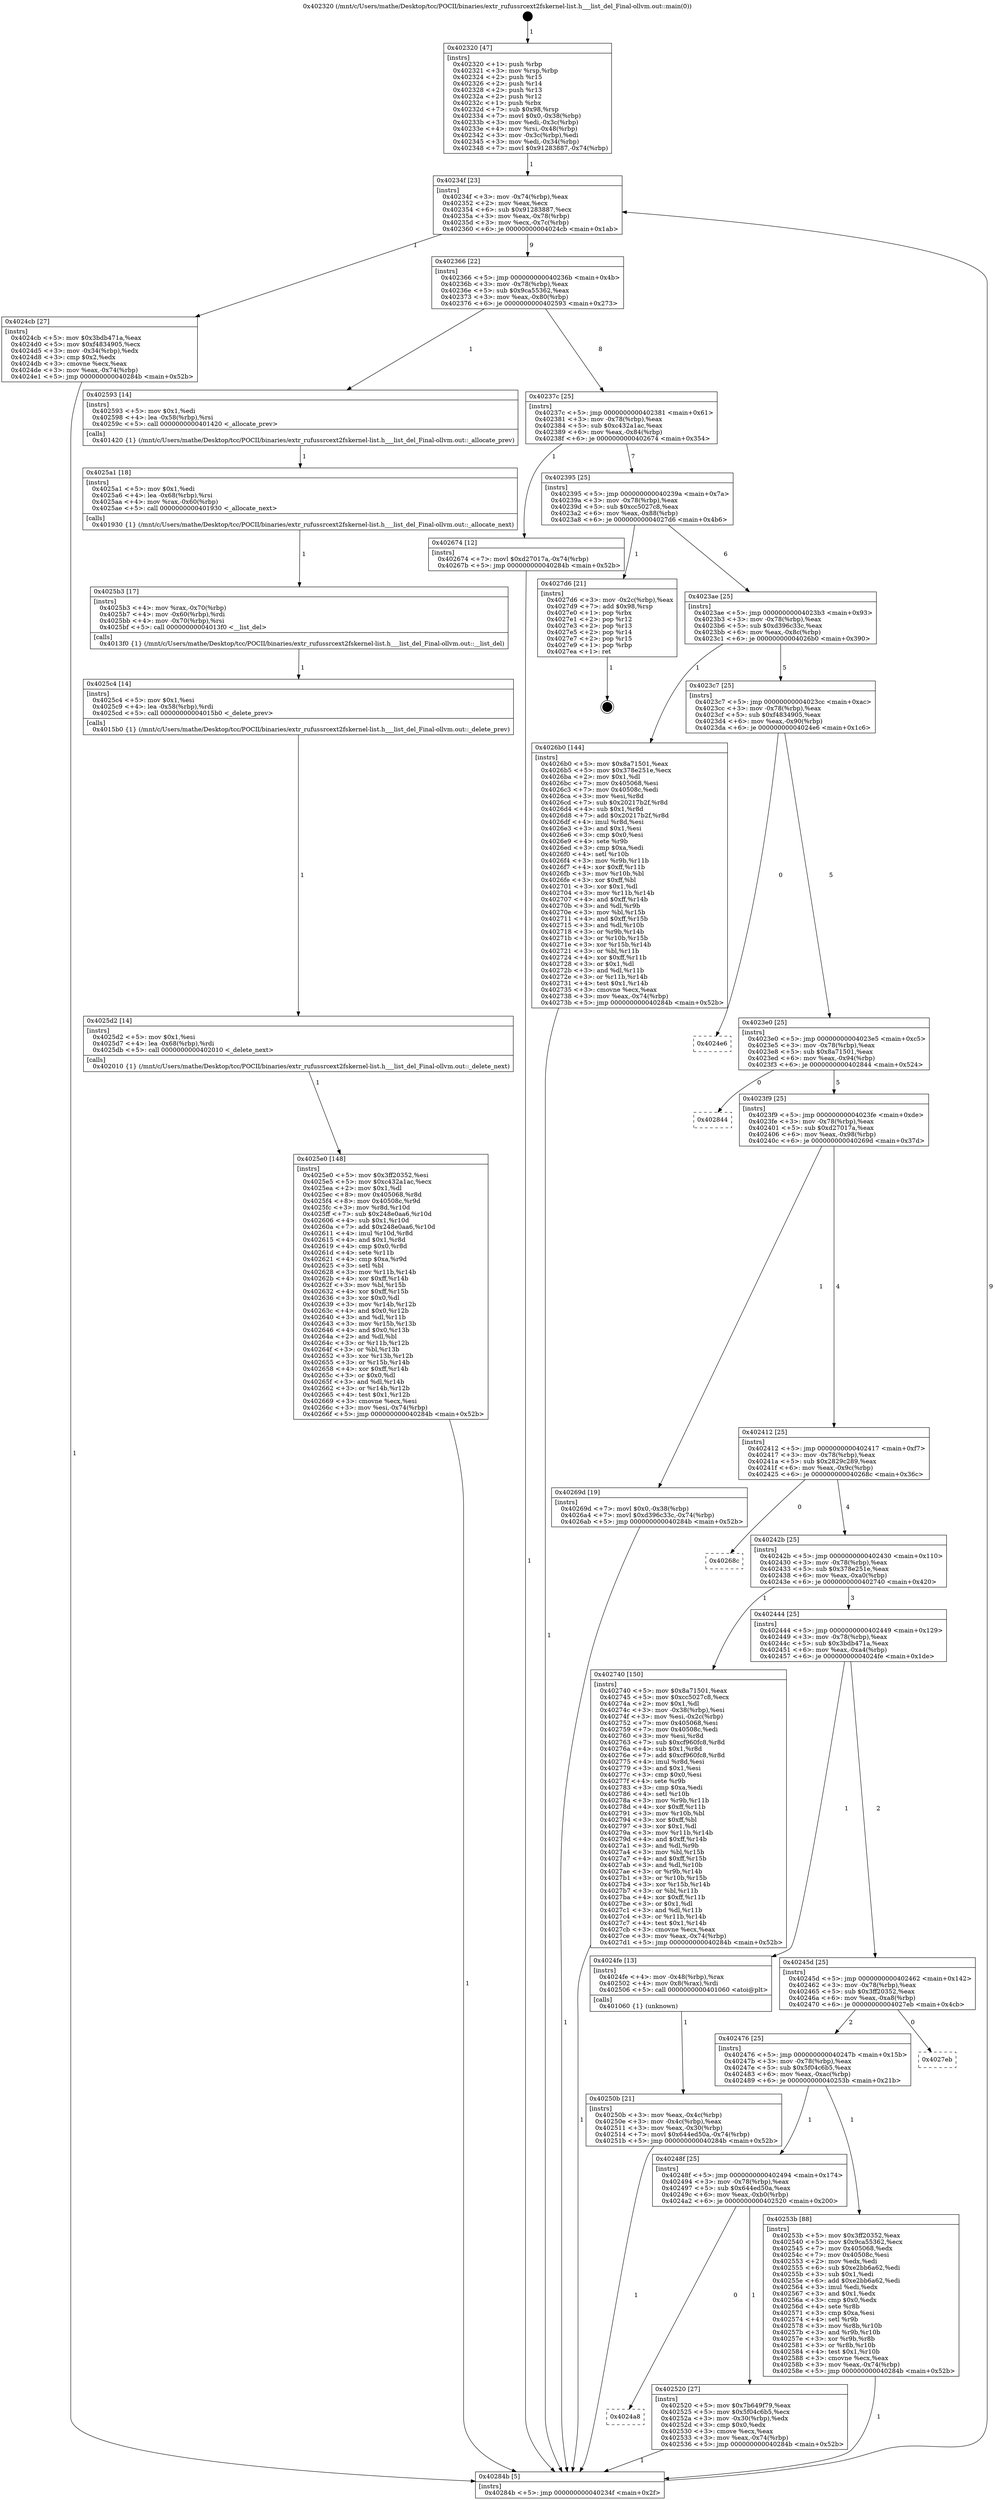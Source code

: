 digraph "0x402320" {
  label = "0x402320 (/mnt/c/Users/mathe/Desktop/tcc/POCII/binaries/extr_rufussrcext2fskernel-list.h___list_del_Final-ollvm.out::main(0))"
  labelloc = "t"
  node[shape=record]

  Entry [label="",width=0.3,height=0.3,shape=circle,fillcolor=black,style=filled]
  "0x40234f" [label="{
     0x40234f [23]\l
     | [instrs]\l
     &nbsp;&nbsp;0x40234f \<+3\>: mov -0x74(%rbp),%eax\l
     &nbsp;&nbsp;0x402352 \<+2\>: mov %eax,%ecx\l
     &nbsp;&nbsp;0x402354 \<+6\>: sub $0x91283887,%ecx\l
     &nbsp;&nbsp;0x40235a \<+3\>: mov %eax,-0x78(%rbp)\l
     &nbsp;&nbsp;0x40235d \<+3\>: mov %ecx,-0x7c(%rbp)\l
     &nbsp;&nbsp;0x402360 \<+6\>: je 00000000004024cb \<main+0x1ab\>\l
  }"]
  "0x4024cb" [label="{
     0x4024cb [27]\l
     | [instrs]\l
     &nbsp;&nbsp;0x4024cb \<+5\>: mov $0x3bdb471a,%eax\l
     &nbsp;&nbsp;0x4024d0 \<+5\>: mov $0xf4834905,%ecx\l
     &nbsp;&nbsp;0x4024d5 \<+3\>: mov -0x34(%rbp),%edx\l
     &nbsp;&nbsp;0x4024d8 \<+3\>: cmp $0x2,%edx\l
     &nbsp;&nbsp;0x4024db \<+3\>: cmovne %ecx,%eax\l
     &nbsp;&nbsp;0x4024de \<+3\>: mov %eax,-0x74(%rbp)\l
     &nbsp;&nbsp;0x4024e1 \<+5\>: jmp 000000000040284b \<main+0x52b\>\l
  }"]
  "0x402366" [label="{
     0x402366 [22]\l
     | [instrs]\l
     &nbsp;&nbsp;0x402366 \<+5\>: jmp 000000000040236b \<main+0x4b\>\l
     &nbsp;&nbsp;0x40236b \<+3\>: mov -0x78(%rbp),%eax\l
     &nbsp;&nbsp;0x40236e \<+5\>: sub $0x9ca55362,%eax\l
     &nbsp;&nbsp;0x402373 \<+3\>: mov %eax,-0x80(%rbp)\l
     &nbsp;&nbsp;0x402376 \<+6\>: je 0000000000402593 \<main+0x273\>\l
  }"]
  "0x40284b" [label="{
     0x40284b [5]\l
     | [instrs]\l
     &nbsp;&nbsp;0x40284b \<+5\>: jmp 000000000040234f \<main+0x2f\>\l
  }"]
  "0x402320" [label="{
     0x402320 [47]\l
     | [instrs]\l
     &nbsp;&nbsp;0x402320 \<+1\>: push %rbp\l
     &nbsp;&nbsp;0x402321 \<+3\>: mov %rsp,%rbp\l
     &nbsp;&nbsp;0x402324 \<+2\>: push %r15\l
     &nbsp;&nbsp;0x402326 \<+2\>: push %r14\l
     &nbsp;&nbsp;0x402328 \<+2\>: push %r13\l
     &nbsp;&nbsp;0x40232a \<+2\>: push %r12\l
     &nbsp;&nbsp;0x40232c \<+1\>: push %rbx\l
     &nbsp;&nbsp;0x40232d \<+7\>: sub $0x98,%rsp\l
     &nbsp;&nbsp;0x402334 \<+7\>: movl $0x0,-0x38(%rbp)\l
     &nbsp;&nbsp;0x40233b \<+3\>: mov %edi,-0x3c(%rbp)\l
     &nbsp;&nbsp;0x40233e \<+4\>: mov %rsi,-0x48(%rbp)\l
     &nbsp;&nbsp;0x402342 \<+3\>: mov -0x3c(%rbp),%edi\l
     &nbsp;&nbsp;0x402345 \<+3\>: mov %edi,-0x34(%rbp)\l
     &nbsp;&nbsp;0x402348 \<+7\>: movl $0x91283887,-0x74(%rbp)\l
  }"]
  Exit [label="",width=0.3,height=0.3,shape=circle,fillcolor=black,style=filled,peripheries=2]
  "0x402593" [label="{
     0x402593 [14]\l
     | [instrs]\l
     &nbsp;&nbsp;0x402593 \<+5\>: mov $0x1,%edi\l
     &nbsp;&nbsp;0x402598 \<+4\>: lea -0x58(%rbp),%rsi\l
     &nbsp;&nbsp;0x40259c \<+5\>: call 0000000000401420 \<_allocate_prev\>\l
     | [calls]\l
     &nbsp;&nbsp;0x401420 \{1\} (/mnt/c/Users/mathe/Desktop/tcc/POCII/binaries/extr_rufussrcext2fskernel-list.h___list_del_Final-ollvm.out::_allocate_prev)\l
  }"]
  "0x40237c" [label="{
     0x40237c [25]\l
     | [instrs]\l
     &nbsp;&nbsp;0x40237c \<+5\>: jmp 0000000000402381 \<main+0x61\>\l
     &nbsp;&nbsp;0x402381 \<+3\>: mov -0x78(%rbp),%eax\l
     &nbsp;&nbsp;0x402384 \<+5\>: sub $0xc432a1ac,%eax\l
     &nbsp;&nbsp;0x402389 \<+6\>: mov %eax,-0x84(%rbp)\l
     &nbsp;&nbsp;0x40238f \<+6\>: je 0000000000402674 \<main+0x354\>\l
  }"]
  "0x4025e0" [label="{
     0x4025e0 [148]\l
     | [instrs]\l
     &nbsp;&nbsp;0x4025e0 \<+5\>: mov $0x3ff20352,%esi\l
     &nbsp;&nbsp;0x4025e5 \<+5\>: mov $0xc432a1ac,%ecx\l
     &nbsp;&nbsp;0x4025ea \<+2\>: mov $0x1,%dl\l
     &nbsp;&nbsp;0x4025ec \<+8\>: mov 0x405068,%r8d\l
     &nbsp;&nbsp;0x4025f4 \<+8\>: mov 0x40508c,%r9d\l
     &nbsp;&nbsp;0x4025fc \<+3\>: mov %r8d,%r10d\l
     &nbsp;&nbsp;0x4025ff \<+7\>: sub $0x248e0aa6,%r10d\l
     &nbsp;&nbsp;0x402606 \<+4\>: sub $0x1,%r10d\l
     &nbsp;&nbsp;0x40260a \<+7\>: add $0x248e0aa6,%r10d\l
     &nbsp;&nbsp;0x402611 \<+4\>: imul %r10d,%r8d\l
     &nbsp;&nbsp;0x402615 \<+4\>: and $0x1,%r8d\l
     &nbsp;&nbsp;0x402619 \<+4\>: cmp $0x0,%r8d\l
     &nbsp;&nbsp;0x40261d \<+4\>: sete %r11b\l
     &nbsp;&nbsp;0x402621 \<+4\>: cmp $0xa,%r9d\l
     &nbsp;&nbsp;0x402625 \<+3\>: setl %bl\l
     &nbsp;&nbsp;0x402628 \<+3\>: mov %r11b,%r14b\l
     &nbsp;&nbsp;0x40262b \<+4\>: xor $0xff,%r14b\l
     &nbsp;&nbsp;0x40262f \<+3\>: mov %bl,%r15b\l
     &nbsp;&nbsp;0x402632 \<+4\>: xor $0xff,%r15b\l
     &nbsp;&nbsp;0x402636 \<+3\>: xor $0x0,%dl\l
     &nbsp;&nbsp;0x402639 \<+3\>: mov %r14b,%r12b\l
     &nbsp;&nbsp;0x40263c \<+4\>: and $0x0,%r12b\l
     &nbsp;&nbsp;0x402640 \<+3\>: and %dl,%r11b\l
     &nbsp;&nbsp;0x402643 \<+3\>: mov %r15b,%r13b\l
     &nbsp;&nbsp;0x402646 \<+4\>: and $0x0,%r13b\l
     &nbsp;&nbsp;0x40264a \<+2\>: and %dl,%bl\l
     &nbsp;&nbsp;0x40264c \<+3\>: or %r11b,%r12b\l
     &nbsp;&nbsp;0x40264f \<+3\>: or %bl,%r13b\l
     &nbsp;&nbsp;0x402652 \<+3\>: xor %r13b,%r12b\l
     &nbsp;&nbsp;0x402655 \<+3\>: or %r15b,%r14b\l
     &nbsp;&nbsp;0x402658 \<+4\>: xor $0xff,%r14b\l
     &nbsp;&nbsp;0x40265c \<+3\>: or $0x0,%dl\l
     &nbsp;&nbsp;0x40265f \<+3\>: and %dl,%r14b\l
     &nbsp;&nbsp;0x402662 \<+3\>: or %r14b,%r12b\l
     &nbsp;&nbsp;0x402665 \<+4\>: test $0x1,%r12b\l
     &nbsp;&nbsp;0x402669 \<+3\>: cmovne %ecx,%esi\l
     &nbsp;&nbsp;0x40266c \<+3\>: mov %esi,-0x74(%rbp)\l
     &nbsp;&nbsp;0x40266f \<+5\>: jmp 000000000040284b \<main+0x52b\>\l
  }"]
  "0x402674" [label="{
     0x402674 [12]\l
     | [instrs]\l
     &nbsp;&nbsp;0x402674 \<+7\>: movl $0xd27017a,-0x74(%rbp)\l
     &nbsp;&nbsp;0x40267b \<+5\>: jmp 000000000040284b \<main+0x52b\>\l
  }"]
  "0x402395" [label="{
     0x402395 [25]\l
     | [instrs]\l
     &nbsp;&nbsp;0x402395 \<+5\>: jmp 000000000040239a \<main+0x7a\>\l
     &nbsp;&nbsp;0x40239a \<+3\>: mov -0x78(%rbp),%eax\l
     &nbsp;&nbsp;0x40239d \<+5\>: sub $0xcc5027c8,%eax\l
     &nbsp;&nbsp;0x4023a2 \<+6\>: mov %eax,-0x88(%rbp)\l
     &nbsp;&nbsp;0x4023a8 \<+6\>: je 00000000004027d6 \<main+0x4b6\>\l
  }"]
  "0x4025d2" [label="{
     0x4025d2 [14]\l
     | [instrs]\l
     &nbsp;&nbsp;0x4025d2 \<+5\>: mov $0x1,%esi\l
     &nbsp;&nbsp;0x4025d7 \<+4\>: lea -0x68(%rbp),%rdi\l
     &nbsp;&nbsp;0x4025db \<+5\>: call 0000000000402010 \<_delete_next\>\l
     | [calls]\l
     &nbsp;&nbsp;0x402010 \{1\} (/mnt/c/Users/mathe/Desktop/tcc/POCII/binaries/extr_rufussrcext2fskernel-list.h___list_del_Final-ollvm.out::_delete_next)\l
  }"]
  "0x4027d6" [label="{
     0x4027d6 [21]\l
     | [instrs]\l
     &nbsp;&nbsp;0x4027d6 \<+3\>: mov -0x2c(%rbp),%eax\l
     &nbsp;&nbsp;0x4027d9 \<+7\>: add $0x98,%rsp\l
     &nbsp;&nbsp;0x4027e0 \<+1\>: pop %rbx\l
     &nbsp;&nbsp;0x4027e1 \<+2\>: pop %r12\l
     &nbsp;&nbsp;0x4027e3 \<+2\>: pop %r13\l
     &nbsp;&nbsp;0x4027e5 \<+2\>: pop %r14\l
     &nbsp;&nbsp;0x4027e7 \<+2\>: pop %r15\l
     &nbsp;&nbsp;0x4027e9 \<+1\>: pop %rbp\l
     &nbsp;&nbsp;0x4027ea \<+1\>: ret\l
  }"]
  "0x4023ae" [label="{
     0x4023ae [25]\l
     | [instrs]\l
     &nbsp;&nbsp;0x4023ae \<+5\>: jmp 00000000004023b3 \<main+0x93\>\l
     &nbsp;&nbsp;0x4023b3 \<+3\>: mov -0x78(%rbp),%eax\l
     &nbsp;&nbsp;0x4023b6 \<+5\>: sub $0xd396c33c,%eax\l
     &nbsp;&nbsp;0x4023bb \<+6\>: mov %eax,-0x8c(%rbp)\l
     &nbsp;&nbsp;0x4023c1 \<+6\>: je 00000000004026b0 \<main+0x390\>\l
  }"]
  "0x4025c4" [label="{
     0x4025c4 [14]\l
     | [instrs]\l
     &nbsp;&nbsp;0x4025c4 \<+5\>: mov $0x1,%esi\l
     &nbsp;&nbsp;0x4025c9 \<+4\>: lea -0x58(%rbp),%rdi\l
     &nbsp;&nbsp;0x4025cd \<+5\>: call 00000000004015b0 \<_delete_prev\>\l
     | [calls]\l
     &nbsp;&nbsp;0x4015b0 \{1\} (/mnt/c/Users/mathe/Desktop/tcc/POCII/binaries/extr_rufussrcext2fskernel-list.h___list_del_Final-ollvm.out::_delete_prev)\l
  }"]
  "0x4026b0" [label="{
     0x4026b0 [144]\l
     | [instrs]\l
     &nbsp;&nbsp;0x4026b0 \<+5\>: mov $0x8a71501,%eax\l
     &nbsp;&nbsp;0x4026b5 \<+5\>: mov $0x378e251e,%ecx\l
     &nbsp;&nbsp;0x4026ba \<+2\>: mov $0x1,%dl\l
     &nbsp;&nbsp;0x4026bc \<+7\>: mov 0x405068,%esi\l
     &nbsp;&nbsp;0x4026c3 \<+7\>: mov 0x40508c,%edi\l
     &nbsp;&nbsp;0x4026ca \<+3\>: mov %esi,%r8d\l
     &nbsp;&nbsp;0x4026cd \<+7\>: sub $0x20217b2f,%r8d\l
     &nbsp;&nbsp;0x4026d4 \<+4\>: sub $0x1,%r8d\l
     &nbsp;&nbsp;0x4026d8 \<+7\>: add $0x20217b2f,%r8d\l
     &nbsp;&nbsp;0x4026df \<+4\>: imul %r8d,%esi\l
     &nbsp;&nbsp;0x4026e3 \<+3\>: and $0x1,%esi\l
     &nbsp;&nbsp;0x4026e6 \<+3\>: cmp $0x0,%esi\l
     &nbsp;&nbsp;0x4026e9 \<+4\>: sete %r9b\l
     &nbsp;&nbsp;0x4026ed \<+3\>: cmp $0xa,%edi\l
     &nbsp;&nbsp;0x4026f0 \<+4\>: setl %r10b\l
     &nbsp;&nbsp;0x4026f4 \<+3\>: mov %r9b,%r11b\l
     &nbsp;&nbsp;0x4026f7 \<+4\>: xor $0xff,%r11b\l
     &nbsp;&nbsp;0x4026fb \<+3\>: mov %r10b,%bl\l
     &nbsp;&nbsp;0x4026fe \<+3\>: xor $0xff,%bl\l
     &nbsp;&nbsp;0x402701 \<+3\>: xor $0x1,%dl\l
     &nbsp;&nbsp;0x402704 \<+3\>: mov %r11b,%r14b\l
     &nbsp;&nbsp;0x402707 \<+4\>: and $0xff,%r14b\l
     &nbsp;&nbsp;0x40270b \<+3\>: and %dl,%r9b\l
     &nbsp;&nbsp;0x40270e \<+3\>: mov %bl,%r15b\l
     &nbsp;&nbsp;0x402711 \<+4\>: and $0xff,%r15b\l
     &nbsp;&nbsp;0x402715 \<+3\>: and %dl,%r10b\l
     &nbsp;&nbsp;0x402718 \<+3\>: or %r9b,%r14b\l
     &nbsp;&nbsp;0x40271b \<+3\>: or %r10b,%r15b\l
     &nbsp;&nbsp;0x40271e \<+3\>: xor %r15b,%r14b\l
     &nbsp;&nbsp;0x402721 \<+3\>: or %bl,%r11b\l
     &nbsp;&nbsp;0x402724 \<+4\>: xor $0xff,%r11b\l
     &nbsp;&nbsp;0x402728 \<+3\>: or $0x1,%dl\l
     &nbsp;&nbsp;0x40272b \<+3\>: and %dl,%r11b\l
     &nbsp;&nbsp;0x40272e \<+3\>: or %r11b,%r14b\l
     &nbsp;&nbsp;0x402731 \<+4\>: test $0x1,%r14b\l
     &nbsp;&nbsp;0x402735 \<+3\>: cmovne %ecx,%eax\l
     &nbsp;&nbsp;0x402738 \<+3\>: mov %eax,-0x74(%rbp)\l
     &nbsp;&nbsp;0x40273b \<+5\>: jmp 000000000040284b \<main+0x52b\>\l
  }"]
  "0x4023c7" [label="{
     0x4023c7 [25]\l
     | [instrs]\l
     &nbsp;&nbsp;0x4023c7 \<+5\>: jmp 00000000004023cc \<main+0xac\>\l
     &nbsp;&nbsp;0x4023cc \<+3\>: mov -0x78(%rbp),%eax\l
     &nbsp;&nbsp;0x4023cf \<+5\>: sub $0xf4834905,%eax\l
     &nbsp;&nbsp;0x4023d4 \<+6\>: mov %eax,-0x90(%rbp)\l
     &nbsp;&nbsp;0x4023da \<+6\>: je 00000000004024e6 \<main+0x1c6\>\l
  }"]
  "0x4025b3" [label="{
     0x4025b3 [17]\l
     | [instrs]\l
     &nbsp;&nbsp;0x4025b3 \<+4\>: mov %rax,-0x70(%rbp)\l
     &nbsp;&nbsp;0x4025b7 \<+4\>: mov -0x60(%rbp),%rdi\l
     &nbsp;&nbsp;0x4025bb \<+4\>: mov -0x70(%rbp),%rsi\l
     &nbsp;&nbsp;0x4025bf \<+5\>: call 00000000004013f0 \<__list_del\>\l
     | [calls]\l
     &nbsp;&nbsp;0x4013f0 \{1\} (/mnt/c/Users/mathe/Desktop/tcc/POCII/binaries/extr_rufussrcext2fskernel-list.h___list_del_Final-ollvm.out::__list_del)\l
  }"]
  "0x4024e6" [label="{
     0x4024e6\l
  }", style=dashed]
  "0x4023e0" [label="{
     0x4023e0 [25]\l
     | [instrs]\l
     &nbsp;&nbsp;0x4023e0 \<+5\>: jmp 00000000004023e5 \<main+0xc5\>\l
     &nbsp;&nbsp;0x4023e5 \<+3\>: mov -0x78(%rbp),%eax\l
     &nbsp;&nbsp;0x4023e8 \<+5\>: sub $0x8a71501,%eax\l
     &nbsp;&nbsp;0x4023ed \<+6\>: mov %eax,-0x94(%rbp)\l
     &nbsp;&nbsp;0x4023f3 \<+6\>: je 0000000000402844 \<main+0x524\>\l
  }"]
  "0x4025a1" [label="{
     0x4025a1 [18]\l
     | [instrs]\l
     &nbsp;&nbsp;0x4025a1 \<+5\>: mov $0x1,%edi\l
     &nbsp;&nbsp;0x4025a6 \<+4\>: lea -0x68(%rbp),%rsi\l
     &nbsp;&nbsp;0x4025aa \<+4\>: mov %rax,-0x60(%rbp)\l
     &nbsp;&nbsp;0x4025ae \<+5\>: call 0000000000401930 \<_allocate_next\>\l
     | [calls]\l
     &nbsp;&nbsp;0x401930 \{1\} (/mnt/c/Users/mathe/Desktop/tcc/POCII/binaries/extr_rufussrcext2fskernel-list.h___list_del_Final-ollvm.out::_allocate_next)\l
  }"]
  "0x402844" [label="{
     0x402844\l
  }", style=dashed]
  "0x4023f9" [label="{
     0x4023f9 [25]\l
     | [instrs]\l
     &nbsp;&nbsp;0x4023f9 \<+5\>: jmp 00000000004023fe \<main+0xde\>\l
     &nbsp;&nbsp;0x4023fe \<+3\>: mov -0x78(%rbp),%eax\l
     &nbsp;&nbsp;0x402401 \<+5\>: sub $0xd27017a,%eax\l
     &nbsp;&nbsp;0x402406 \<+6\>: mov %eax,-0x98(%rbp)\l
     &nbsp;&nbsp;0x40240c \<+6\>: je 000000000040269d \<main+0x37d\>\l
  }"]
  "0x4024a8" [label="{
     0x4024a8\l
  }", style=dashed]
  "0x40269d" [label="{
     0x40269d [19]\l
     | [instrs]\l
     &nbsp;&nbsp;0x40269d \<+7\>: movl $0x0,-0x38(%rbp)\l
     &nbsp;&nbsp;0x4026a4 \<+7\>: movl $0xd396c33c,-0x74(%rbp)\l
     &nbsp;&nbsp;0x4026ab \<+5\>: jmp 000000000040284b \<main+0x52b\>\l
  }"]
  "0x402412" [label="{
     0x402412 [25]\l
     | [instrs]\l
     &nbsp;&nbsp;0x402412 \<+5\>: jmp 0000000000402417 \<main+0xf7\>\l
     &nbsp;&nbsp;0x402417 \<+3\>: mov -0x78(%rbp),%eax\l
     &nbsp;&nbsp;0x40241a \<+5\>: sub $0x2829c289,%eax\l
     &nbsp;&nbsp;0x40241f \<+6\>: mov %eax,-0x9c(%rbp)\l
     &nbsp;&nbsp;0x402425 \<+6\>: je 000000000040268c \<main+0x36c\>\l
  }"]
  "0x402520" [label="{
     0x402520 [27]\l
     | [instrs]\l
     &nbsp;&nbsp;0x402520 \<+5\>: mov $0x7b649f79,%eax\l
     &nbsp;&nbsp;0x402525 \<+5\>: mov $0x5f04c6b5,%ecx\l
     &nbsp;&nbsp;0x40252a \<+3\>: mov -0x30(%rbp),%edx\l
     &nbsp;&nbsp;0x40252d \<+3\>: cmp $0x0,%edx\l
     &nbsp;&nbsp;0x402530 \<+3\>: cmove %ecx,%eax\l
     &nbsp;&nbsp;0x402533 \<+3\>: mov %eax,-0x74(%rbp)\l
     &nbsp;&nbsp;0x402536 \<+5\>: jmp 000000000040284b \<main+0x52b\>\l
  }"]
  "0x40268c" [label="{
     0x40268c\l
  }", style=dashed]
  "0x40242b" [label="{
     0x40242b [25]\l
     | [instrs]\l
     &nbsp;&nbsp;0x40242b \<+5\>: jmp 0000000000402430 \<main+0x110\>\l
     &nbsp;&nbsp;0x402430 \<+3\>: mov -0x78(%rbp),%eax\l
     &nbsp;&nbsp;0x402433 \<+5\>: sub $0x378e251e,%eax\l
     &nbsp;&nbsp;0x402438 \<+6\>: mov %eax,-0xa0(%rbp)\l
     &nbsp;&nbsp;0x40243e \<+6\>: je 0000000000402740 \<main+0x420\>\l
  }"]
  "0x40248f" [label="{
     0x40248f [25]\l
     | [instrs]\l
     &nbsp;&nbsp;0x40248f \<+5\>: jmp 0000000000402494 \<main+0x174\>\l
     &nbsp;&nbsp;0x402494 \<+3\>: mov -0x78(%rbp),%eax\l
     &nbsp;&nbsp;0x402497 \<+5\>: sub $0x644ed50a,%eax\l
     &nbsp;&nbsp;0x40249c \<+6\>: mov %eax,-0xb0(%rbp)\l
     &nbsp;&nbsp;0x4024a2 \<+6\>: je 0000000000402520 \<main+0x200\>\l
  }"]
  "0x402740" [label="{
     0x402740 [150]\l
     | [instrs]\l
     &nbsp;&nbsp;0x402740 \<+5\>: mov $0x8a71501,%eax\l
     &nbsp;&nbsp;0x402745 \<+5\>: mov $0xcc5027c8,%ecx\l
     &nbsp;&nbsp;0x40274a \<+2\>: mov $0x1,%dl\l
     &nbsp;&nbsp;0x40274c \<+3\>: mov -0x38(%rbp),%esi\l
     &nbsp;&nbsp;0x40274f \<+3\>: mov %esi,-0x2c(%rbp)\l
     &nbsp;&nbsp;0x402752 \<+7\>: mov 0x405068,%esi\l
     &nbsp;&nbsp;0x402759 \<+7\>: mov 0x40508c,%edi\l
     &nbsp;&nbsp;0x402760 \<+3\>: mov %esi,%r8d\l
     &nbsp;&nbsp;0x402763 \<+7\>: sub $0xcf960fc8,%r8d\l
     &nbsp;&nbsp;0x40276a \<+4\>: sub $0x1,%r8d\l
     &nbsp;&nbsp;0x40276e \<+7\>: add $0xcf960fc8,%r8d\l
     &nbsp;&nbsp;0x402775 \<+4\>: imul %r8d,%esi\l
     &nbsp;&nbsp;0x402779 \<+3\>: and $0x1,%esi\l
     &nbsp;&nbsp;0x40277c \<+3\>: cmp $0x0,%esi\l
     &nbsp;&nbsp;0x40277f \<+4\>: sete %r9b\l
     &nbsp;&nbsp;0x402783 \<+3\>: cmp $0xa,%edi\l
     &nbsp;&nbsp;0x402786 \<+4\>: setl %r10b\l
     &nbsp;&nbsp;0x40278a \<+3\>: mov %r9b,%r11b\l
     &nbsp;&nbsp;0x40278d \<+4\>: xor $0xff,%r11b\l
     &nbsp;&nbsp;0x402791 \<+3\>: mov %r10b,%bl\l
     &nbsp;&nbsp;0x402794 \<+3\>: xor $0xff,%bl\l
     &nbsp;&nbsp;0x402797 \<+3\>: xor $0x1,%dl\l
     &nbsp;&nbsp;0x40279a \<+3\>: mov %r11b,%r14b\l
     &nbsp;&nbsp;0x40279d \<+4\>: and $0xff,%r14b\l
     &nbsp;&nbsp;0x4027a1 \<+3\>: and %dl,%r9b\l
     &nbsp;&nbsp;0x4027a4 \<+3\>: mov %bl,%r15b\l
     &nbsp;&nbsp;0x4027a7 \<+4\>: and $0xff,%r15b\l
     &nbsp;&nbsp;0x4027ab \<+3\>: and %dl,%r10b\l
     &nbsp;&nbsp;0x4027ae \<+3\>: or %r9b,%r14b\l
     &nbsp;&nbsp;0x4027b1 \<+3\>: or %r10b,%r15b\l
     &nbsp;&nbsp;0x4027b4 \<+3\>: xor %r15b,%r14b\l
     &nbsp;&nbsp;0x4027b7 \<+3\>: or %bl,%r11b\l
     &nbsp;&nbsp;0x4027ba \<+4\>: xor $0xff,%r11b\l
     &nbsp;&nbsp;0x4027be \<+3\>: or $0x1,%dl\l
     &nbsp;&nbsp;0x4027c1 \<+3\>: and %dl,%r11b\l
     &nbsp;&nbsp;0x4027c4 \<+3\>: or %r11b,%r14b\l
     &nbsp;&nbsp;0x4027c7 \<+4\>: test $0x1,%r14b\l
     &nbsp;&nbsp;0x4027cb \<+3\>: cmovne %ecx,%eax\l
     &nbsp;&nbsp;0x4027ce \<+3\>: mov %eax,-0x74(%rbp)\l
     &nbsp;&nbsp;0x4027d1 \<+5\>: jmp 000000000040284b \<main+0x52b\>\l
  }"]
  "0x402444" [label="{
     0x402444 [25]\l
     | [instrs]\l
     &nbsp;&nbsp;0x402444 \<+5\>: jmp 0000000000402449 \<main+0x129\>\l
     &nbsp;&nbsp;0x402449 \<+3\>: mov -0x78(%rbp),%eax\l
     &nbsp;&nbsp;0x40244c \<+5\>: sub $0x3bdb471a,%eax\l
     &nbsp;&nbsp;0x402451 \<+6\>: mov %eax,-0xa4(%rbp)\l
     &nbsp;&nbsp;0x402457 \<+6\>: je 00000000004024fe \<main+0x1de\>\l
  }"]
  "0x40253b" [label="{
     0x40253b [88]\l
     | [instrs]\l
     &nbsp;&nbsp;0x40253b \<+5\>: mov $0x3ff20352,%eax\l
     &nbsp;&nbsp;0x402540 \<+5\>: mov $0x9ca55362,%ecx\l
     &nbsp;&nbsp;0x402545 \<+7\>: mov 0x405068,%edx\l
     &nbsp;&nbsp;0x40254c \<+7\>: mov 0x40508c,%esi\l
     &nbsp;&nbsp;0x402553 \<+2\>: mov %edx,%edi\l
     &nbsp;&nbsp;0x402555 \<+6\>: sub $0xe2bb6a62,%edi\l
     &nbsp;&nbsp;0x40255b \<+3\>: sub $0x1,%edi\l
     &nbsp;&nbsp;0x40255e \<+6\>: add $0xe2bb6a62,%edi\l
     &nbsp;&nbsp;0x402564 \<+3\>: imul %edi,%edx\l
     &nbsp;&nbsp;0x402567 \<+3\>: and $0x1,%edx\l
     &nbsp;&nbsp;0x40256a \<+3\>: cmp $0x0,%edx\l
     &nbsp;&nbsp;0x40256d \<+4\>: sete %r8b\l
     &nbsp;&nbsp;0x402571 \<+3\>: cmp $0xa,%esi\l
     &nbsp;&nbsp;0x402574 \<+4\>: setl %r9b\l
     &nbsp;&nbsp;0x402578 \<+3\>: mov %r8b,%r10b\l
     &nbsp;&nbsp;0x40257b \<+3\>: and %r9b,%r10b\l
     &nbsp;&nbsp;0x40257e \<+3\>: xor %r9b,%r8b\l
     &nbsp;&nbsp;0x402581 \<+3\>: or %r8b,%r10b\l
     &nbsp;&nbsp;0x402584 \<+4\>: test $0x1,%r10b\l
     &nbsp;&nbsp;0x402588 \<+3\>: cmovne %ecx,%eax\l
     &nbsp;&nbsp;0x40258b \<+3\>: mov %eax,-0x74(%rbp)\l
     &nbsp;&nbsp;0x40258e \<+5\>: jmp 000000000040284b \<main+0x52b\>\l
  }"]
  "0x4024fe" [label="{
     0x4024fe [13]\l
     | [instrs]\l
     &nbsp;&nbsp;0x4024fe \<+4\>: mov -0x48(%rbp),%rax\l
     &nbsp;&nbsp;0x402502 \<+4\>: mov 0x8(%rax),%rdi\l
     &nbsp;&nbsp;0x402506 \<+5\>: call 0000000000401060 \<atoi@plt\>\l
     | [calls]\l
     &nbsp;&nbsp;0x401060 \{1\} (unknown)\l
  }"]
  "0x40245d" [label="{
     0x40245d [25]\l
     | [instrs]\l
     &nbsp;&nbsp;0x40245d \<+5\>: jmp 0000000000402462 \<main+0x142\>\l
     &nbsp;&nbsp;0x402462 \<+3\>: mov -0x78(%rbp),%eax\l
     &nbsp;&nbsp;0x402465 \<+5\>: sub $0x3ff20352,%eax\l
     &nbsp;&nbsp;0x40246a \<+6\>: mov %eax,-0xa8(%rbp)\l
     &nbsp;&nbsp;0x402470 \<+6\>: je 00000000004027eb \<main+0x4cb\>\l
  }"]
  "0x40250b" [label="{
     0x40250b [21]\l
     | [instrs]\l
     &nbsp;&nbsp;0x40250b \<+3\>: mov %eax,-0x4c(%rbp)\l
     &nbsp;&nbsp;0x40250e \<+3\>: mov -0x4c(%rbp),%eax\l
     &nbsp;&nbsp;0x402511 \<+3\>: mov %eax,-0x30(%rbp)\l
     &nbsp;&nbsp;0x402514 \<+7\>: movl $0x644ed50a,-0x74(%rbp)\l
     &nbsp;&nbsp;0x40251b \<+5\>: jmp 000000000040284b \<main+0x52b\>\l
  }"]
  "0x402476" [label="{
     0x402476 [25]\l
     | [instrs]\l
     &nbsp;&nbsp;0x402476 \<+5\>: jmp 000000000040247b \<main+0x15b\>\l
     &nbsp;&nbsp;0x40247b \<+3\>: mov -0x78(%rbp),%eax\l
     &nbsp;&nbsp;0x40247e \<+5\>: sub $0x5f04c6b5,%eax\l
     &nbsp;&nbsp;0x402483 \<+6\>: mov %eax,-0xac(%rbp)\l
     &nbsp;&nbsp;0x402489 \<+6\>: je 000000000040253b \<main+0x21b\>\l
  }"]
  "0x4027eb" [label="{
     0x4027eb\l
  }", style=dashed]
  Entry -> "0x402320" [label=" 1"]
  "0x40234f" -> "0x4024cb" [label=" 1"]
  "0x40234f" -> "0x402366" [label=" 9"]
  "0x4024cb" -> "0x40284b" [label=" 1"]
  "0x402320" -> "0x40234f" [label=" 1"]
  "0x40284b" -> "0x40234f" [label=" 9"]
  "0x4027d6" -> Exit [label=" 1"]
  "0x402366" -> "0x402593" [label=" 1"]
  "0x402366" -> "0x40237c" [label=" 8"]
  "0x402740" -> "0x40284b" [label=" 1"]
  "0x40237c" -> "0x402674" [label=" 1"]
  "0x40237c" -> "0x402395" [label=" 7"]
  "0x4026b0" -> "0x40284b" [label=" 1"]
  "0x402395" -> "0x4027d6" [label=" 1"]
  "0x402395" -> "0x4023ae" [label=" 6"]
  "0x40269d" -> "0x40284b" [label=" 1"]
  "0x4023ae" -> "0x4026b0" [label=" 1"]
  "0x4023ae" -> "0x4023c7" [label=" 5"]
  "0x402674" -> "0x40284b" [label=" 1"]
  "0x4023c7" -> "0x4024e6" [label=" 0"]
  "0x4023c7" -> "0x4023e0" [label=" 5"]
  "0x4025e0" -> "0x40284b" [label=" 1"]
  "0x4023e0" -> "0x402844" [label=" 0"]
  "0x4023e0" -> "0x4023f9" [label=" 5"]
  "0x4025d2" -> "0x4025e0" [label=" 1"]
  "0x4023f9" -> "0x40269d" [label=" 1"]
  "0x4023f9" -> "0x402412" [label=" 4"]
  "0x4025c4" -> "0x4025d2" [label=" 1"]
  "0x402412" -> "0x40268c" [label=" 0"]
  "0x402412" -> "0x40242b" [label=" 4"]
  "0x4025b3" -> "0x4025c4" [label=" 1"]
  "0x40242b" -> "0x402740" [label=" 1"]
  "0x40242b" -> "0x402444" [label=" 3"]
  "0x402593" -> "0x4025a1" [label=" 1"]
  "0x402444" -> "0x4024fe" [label=" 1"]
  "0x402444" -> "0x40245d" [label=" 2"]
  "0x4024fe" -> "0x40250b" [label=" 1"]
  "0x40250b" -> "0x40284b" [label=" 1"]
  "0x40253b" -> "0x40284b" [label=" 1"]
  "0x40245d" -> "0x4027eb" [label=" 0"]
  "0x40245d" -> "0x402476" [label=" 2"]
  "0x402520" -> "0x40284b" [label=" 1"]
  "0x402476" -> "0x40253b" [label=" 1"]
  "0x402476" -> "0x40248f" [label=" 1"]
  "0x4025a1" -> "0x4025b3" [label=" 1"]
  "0x40248f" -> "0x402520" [label=" 1"]
  "0x40248f" -> "0x4024a8" [label=" 0"]
}
